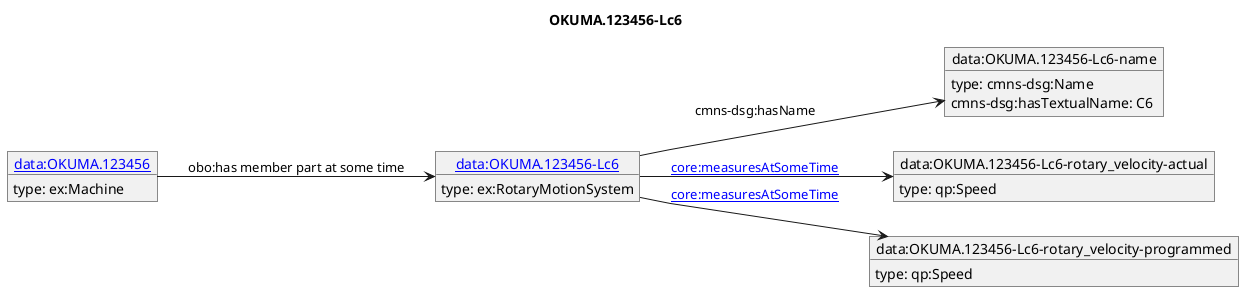 @startuml
skinparam linetype polyline
left to right direction
title OKUMA.123456-Lc6
object "[[./OKUMA.123456-Lc6.html data:OKUMA.123456-Lc6]]" as o1 {
 type: ex:RotaryMotionSystem 
}
object "data:OKUMA.123456-Lc6-name" as o2 {
 type: cmns-dsg:Name 
}
object "data:OKUMA.123456-Lc6-rotary_velocity-actual" as o3 {
 type: qp:Speed 
}
object "data:OKUMA.123456-Lc6-rotary_velocity-programmed" as o4 {
 type: qp:Speed 
}
object "[[./OKUMA.123456.html data:OKUMA.123456]]" as o5 {
 type: ex:Machine 
}
o1 --> o2 : cmns-dsg:hasName
o2 : cmns-dsg:hasTextualName: C6
o1 --> o3 : [[https://spec.industrialontologies.org/ontology/core/Core/measuresAtSomeTime core:measuresAtSomeTime]]
o1 --> o4 : [[https://spec.industrialontologies.org/ontology/core/Core/measuresAtSomeTime core:measuresAtSomeTime]]
o5 --> o1 : obo:has member part at some time
@enduml
